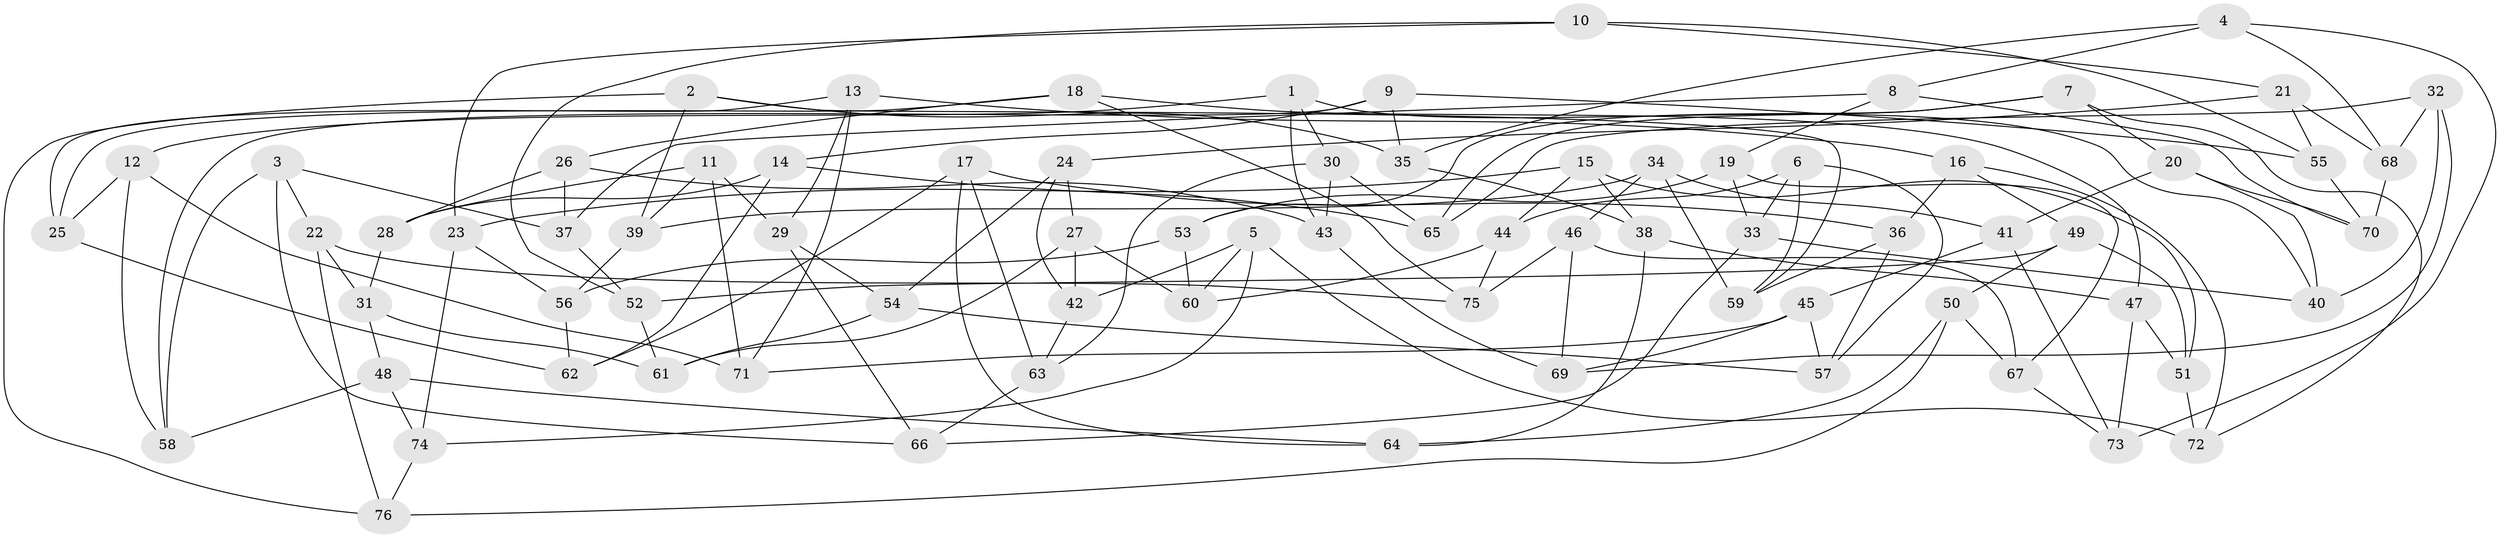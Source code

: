 // Generated by graph-tools (version 1.1) at 2025/16/03/09/25 04:16:44]
// undirected, 76 vertices, 152 edges
graph export_dot {
graph [start="1"]
  node [color=gray90,style=filled];
  1;
  2;
  3;
  4;
  5;
  6;
  7;
  8;
  9;
  10;
  11;
  12;
  13;
  14;
  15;
  16;
  17;
  18;
  19;
  20;
  21;
  22;
  23;
  24;
  25;
  26;
  27;
  28;
  29;
  30;
  31;
  32;
  33;
  34;
  35;
  36;
  37;
  38;
  39;
  40;
  41;
  42;
  43;
  44;
  45;
  46;
  47;
  48;
  49;
  50;
  51;
  52;
  53;
  54;
  55;
  56;
  57;
  58;
  59;
  60;
  61;
  62;
  63;
  64;
  65;
  66;
  67;
  68;
  69;
  70;
  71;
  72;
  73;
  74;
  75;
  76;
  1 -- 30;
  1 -- 12;
  1 -- 40;
  1 -- 43;
  2 -- 76;
  2 -- 39;
  2 -- 59;
  2 -- 35;
  3 -- 58;
  3 -- 37;
  3 -- 66;
  3 -- 22;
  4 -- 68;
  4 -- 35;
  4 -- 8;
  4 -- 73;
  5 -- 60;
  5 -- 74;
  5 -- 42;
  5 -- 72;
  6 -- 57;
  6 -- 44;
  6 -- 59;
  6 -- 33;
  7 -- 53;
  7 -- 65;
  7 -- 72;
  7 -- 20;
  8 -- 19;
  8 -- 70;
  8 -- 37;
  9 -- 14;
  9 -- 55;
  9 -- 58;
  9 -- 35;
  10 -- 23;
  10 -- 21;
  10 -- 52;
  10 -- 55;
  11 -- 28;
  11 -- 39;
  11 -- 29;
  11 -- 71;
  12 -- 25;
  12 -- 71;
  12 -- 58;
  13 -- 71;
  13 -- 29;
  13 -- 25;
  13 -- 16;
  14 -- 62;
  14 -- 65;
  14 -- 28;
  15 -- 44;
  15 -- 51;
  15 -- 23;
  15 -- 38;
  16 -- 72;
  16 -- 36;
  16 -- 49;
  17 -- 36;
  17 -- 63;
  17 -- 62;
  17 -- 64;
  18 -- 47;
  18 -- 75;
  18 -- 26;
  18 -- 25;
  19 -- 67;
  19 -- 33;
  19 -- 53;
  20 -- 70;
  20 -- 40;
  20 -- 41;
  21 -- 24;
  21 -- 55;
  21 -- 68;
  22 -- 76;
  22 -- 75;
  22 -- 31;
  23 -- 74;
  23 -- 56;
  24 -- 42;
  24 -- 27;
  24 -- 54;
  25 -- 62;
  26 -- 28;
  26 -- 43;
  26 -- 37;
  27 -- 42;
  27 -- 61;
  27 -- 60;
  28 -- 31;
  29 -- 54;
  29 -- 66;
  30 -- 65;
  30 -- 63;
  30 -- 43;
  31 -- 48;
  31 -- 61;
  32 -- 69;
  32 -- 40;
  32 -- 65;
  32 -- 68;
  33 -- 40;
  33 -- 66;
  34 -- 41;
  34 -- 46;
  34 -- 39;
  34 -- 59;
  35 -- 38;
  36 -- 59;
  36 -- 57;
  37 -- 52;
  38 -- 47;
  38 -- 64;
  39 -- 56;
  41 -- 45;
  41 -- 73;
  42 -- 63;
  43 -- 69;
  44 -- 75;
  44 -- 60;
  45 -- 71;
  45 -- 57;
  45 -- 69;
  46 -- 69;
  46 -- 67;
  46 -- 75;
  47 -- 73;
  47 -- 51;
  48 -- 64;
  48 -- 58;
  48 -- 74;
  49 -- 51;
  49 -- 52;
  49 -- 50;
  50 -- 67;
  50 -- 64;
  50 -- 76;
  51 -- 72;
  52 -- 61;
  53 -- 60;
  53 -- 56;
  54 -- 57;
  54 -- 61;
  55 -- 70;
  56 -- 62;
  63 -- 66;
  67 -- 73;
  68 -- 70;
  74 -- 76;
}
